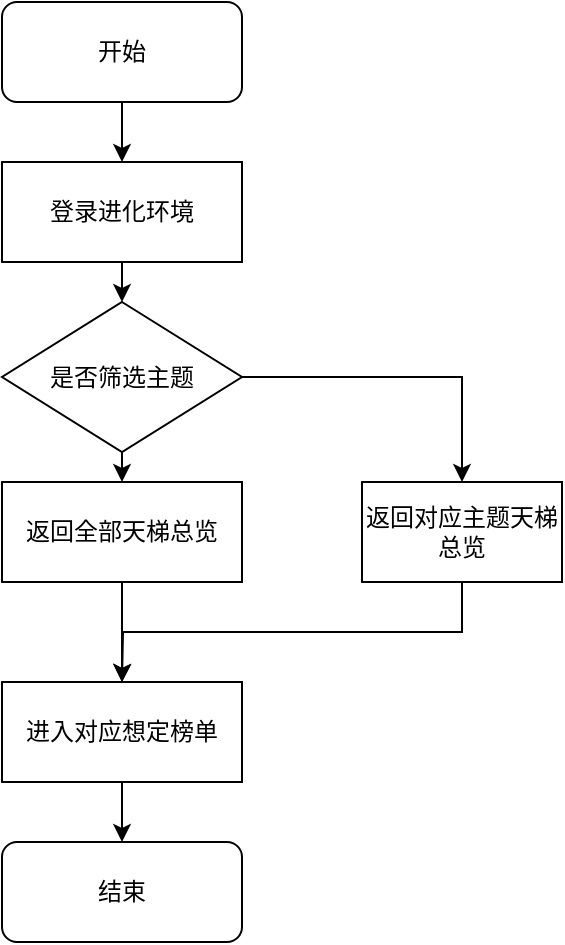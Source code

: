 <mxfile version="21.1.7" type="github">
  <diagram name="Page-1" id="y00TK-j6bm-nqAyX7QKQ">
    <mxGraphModel dx="1369" dy="809" grid="1" gridSize="10" guides="1" tooltips="1" connect="1" arrows="1" fold="1" page="1" pageScale="1" pageWidth="827" pageHeight="1169" math="0" shadow="0">
      <root>
        <mxCell id="0" />
        <mxCell id="1" parent="0" />
        <mxCell id="wLO2QBgzgp5diKE-0Crk-11" style="edgeStyle=orthogonalEdgeStyle;rounded=0;orthogonalLoop=1;jettySize=auto;html=1;exitX=0.5;exitY=1;exitDx=0;exitDy=0;entryX=0.5;entryY=0;entryDx=0;entryDy=0;" edge="1" parent="1" source="wLO2QBgzgp5diKE-0Crk-9" target="wLO2QBgzgp5diKE-0Crk-10">
          <mxGeometry relative="1" as="geometry" />
        </mxCell>
        <mxCell id="wLO2QBgzgp5diKE-0Crk-9" value="开始" style="rounded=1;whiteSpace=wrap;html=1;" vertex="1" parent="1">
          <mxGeometry x="320" y="420" width="120" height="50" as="geometry" />
        </mxCell>
        <mxCell id="wLO2QBgzgp5diKE-0Crk-16" style="edgeStyle=orthogonalEdgeStyle;rounded=0;orthogonalLoop=1;jettySize=auto;html=1;exitX=0.5;exitY=1;exitDx=0;exitDy=0;entryX=0.5;entryY=0;entryDx=0;entryDy=0;" edge="1" parent="1" source="wLO2QBgzgp5diKE-0Crk-10" target="wLO2QBgzgp5diKE-0Crk-12">
          <mxGeometry relative="1" as="geometry" />
        </mxCell>
        <mxCell id="wLO2QBgzgp5diKE-0Crk-10" value="登录进化环境" style="rounded=0;whiteSpace=wrap;html=1;" vertex="1" parent="1">
          <mxGeometry x="320" y="500" width="120" height="50" as="geometry" />
        </mxCell>
        <mxCell id="wLO2QBgzgp5diKE-0Crk-17" style="edgeStyle=orthogonalEdgeStyle;rounded=0;orthogonalLoop=1;jettySize=auto;html=1;exitX=0.5;exitY=1;exitDx=0;exitDy=0;entryX=0.5;entryY=0;entryDx=0;entryDy=0;" edge="1" parent="1" source="wLO2QBgzgp5diKE-0Crk-12" target="wLO2QBgzgp5diKE-0Crk-13">
          <mxGeometry relative="1" as="geometry" />
        </mxCell>
        <mxCell id="wLO2QBgzgp5diKE-0Crk-19" style="edgeStyle=orthogonalEdgeStyle;rounded=0;orthogonalLoop=1;jettySize=auto;html=1;exitX=1;exitY=0.5;exitDx=0;exitDy=0;entryX=0.5;entryY=0;entryDx=0;entryDy=0;" edge="1" parent="1" source="wLO2QBgzgp5diKE-0Crk-12" target="wLO2QBgzgp5diKE-0Crk-14">
          <mxGeometry relative="1" as="geometry" />
        </mxCell>
        <mxCell id="wLO2QBgzgp5diKE-0Crk-12" value="是否筛选主题" style="rhombus;whiteSpace=wrap;html=1;" vertex="1" parent="1">
          <mxGeometry x="320" y="570" width="120" height="75" as="geometry" />
        </mxCell>
        <mxCell id="wLO2QBgzgp5diKE-0Crk-18" style="edgeStyle=orthogonalEdgeStyle;rounded=0;orthogonalLoop=1;jettySize=auto;html=1;exitX=0.5;exitY=1;exitDx=0;exitDy=0;entryX=0.5;entryY=0;entryDx=0;entryDy=0;" edge="1" parent="1" source="wLO2QBgzgp5diKE-0Crk-13">
          <mxGeometry relative="1" as="geometry">
            <mxPoint x="380" y="760" as="targetPoint" />
          </mxGeometry>
        </mxCell>
        <mxCell id="wLO2QBgzgp5diKE-0Crk-13" value="返回全部天梯总览" style="rounded=0;whiteSpace=wrap;html=1;" vertex="1" parent="1">
          <mxGeometry x="320" y="660" width="120" height="50" as="geometry" />
        </mxCell>
        <mxCell id="wLO2QBgzgp5diKE-0Crk-20" style="edgeStyle=orthogonalEdgeStyle;rounded=0;orthogonalLoop=1;jettySize=auto;html=1;exitX=0.5;exitY=1;exitDx=0;exitDy=0;entryX=0.5;entryY=0;entryDx=0;entryDy=0;" edge="1" parent="1" source="wLO2QBgzgp5diKE-0Crk-14">
          <mxGeometry relative="1" as="geometry">
            <mxPoint x="380" y="760" as="targetPoint" />
          </mxGeometry>
        </mxCell>
        <mxCell id="wLO2QBgzgp5diKE-0Crk-14" value="返回对应主题天梯总览" style="rounded=0;whiteSpace=wrap;html=1;" vertex="1" parent="1">
          <mxGeometry x="500" y="660" width="100" height="50" as="geometry" />
        </mxCell>
        <mxCell id="wLO2QBgzgp5diKE-0Crk-23" style="edgeStyle=orthogonalEdgeStyle;rounded=0;orthogonalLoop=1;jettySize=auto;html=1;exitX=0.5;exitY=1;exitDx=0;exitDy=0;entryX=0.5;entryY=0;entryDx=0;entryDy=0;" edge="1" parent="1" source="wLO2QBgzgp5diKE-0Crk-21" target="wLO2QBgzgp5diKE-0Crk-22">
          <mxGeometry relative="1" as="geometry" />
        </mxCell>
        <mxCell id="wLO2QBgzgp5diKE-0Crk-21" value="进入对应想定榜单" style="rounded=0;whiteSpace=wrap;html=1;" vertex="1" parent="1">
          <mxGeometry x="320" y="760" width="120" height="50" as="geometry" />
        </mxCell>
        <mxCell id="wLO2QBgzgp5diKE-0Crk-22" value="结束" style="rounded=1;whiteSpace=wrap;html=1;" vertex="1" parent="1">
          <mxGeometry x="320" y="840" width="120" height="50" as="geometry" />
        </mxCell>
      </root>
    </mxGraphModel>
  </diagram>
</mxfile>
